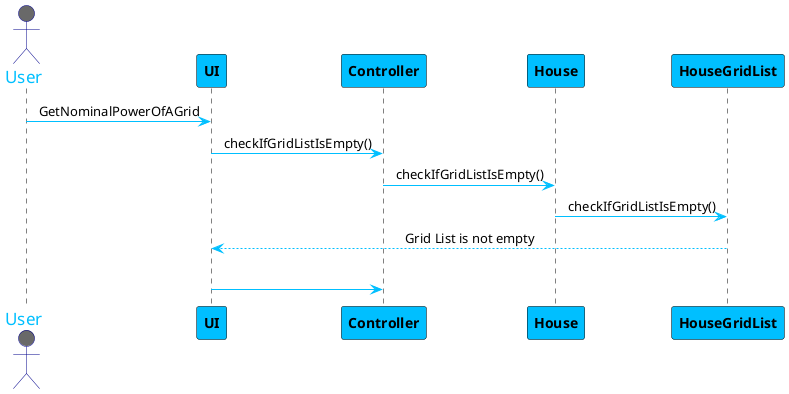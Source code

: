 @startuml
skinparam sequenceMessageAlign center
skinparam sequence {
	ArrowColor DeepSkyBlue
	ActorBorderColor DarkBlue
	LifeLineBorderColor black
	LifeLineBackgroundColor #A9DCDF

	ParticipantBorderColor Black
	ParticipantBackgroundColor DeepSkyBlue
	ParticipantFontStyle Bold

	ActorBackgroundColor DimGrey
	ActorFontColor DeepSkyBlue
	ActorFontSize 17
	ActorFontName Aapex
}

actor User
User -> UI: GetNominalPowerOfAGrid
UI -> Controller: checkIfGridListIsEmpty()
Controller -> House: checkIfGridListIsEmpty()
House -> HouseGridList: checkIfGridListIsEmpty()
HouseGridList --> UI: Grid List is not empty
alt successful case
UI->Controller:

@enduml